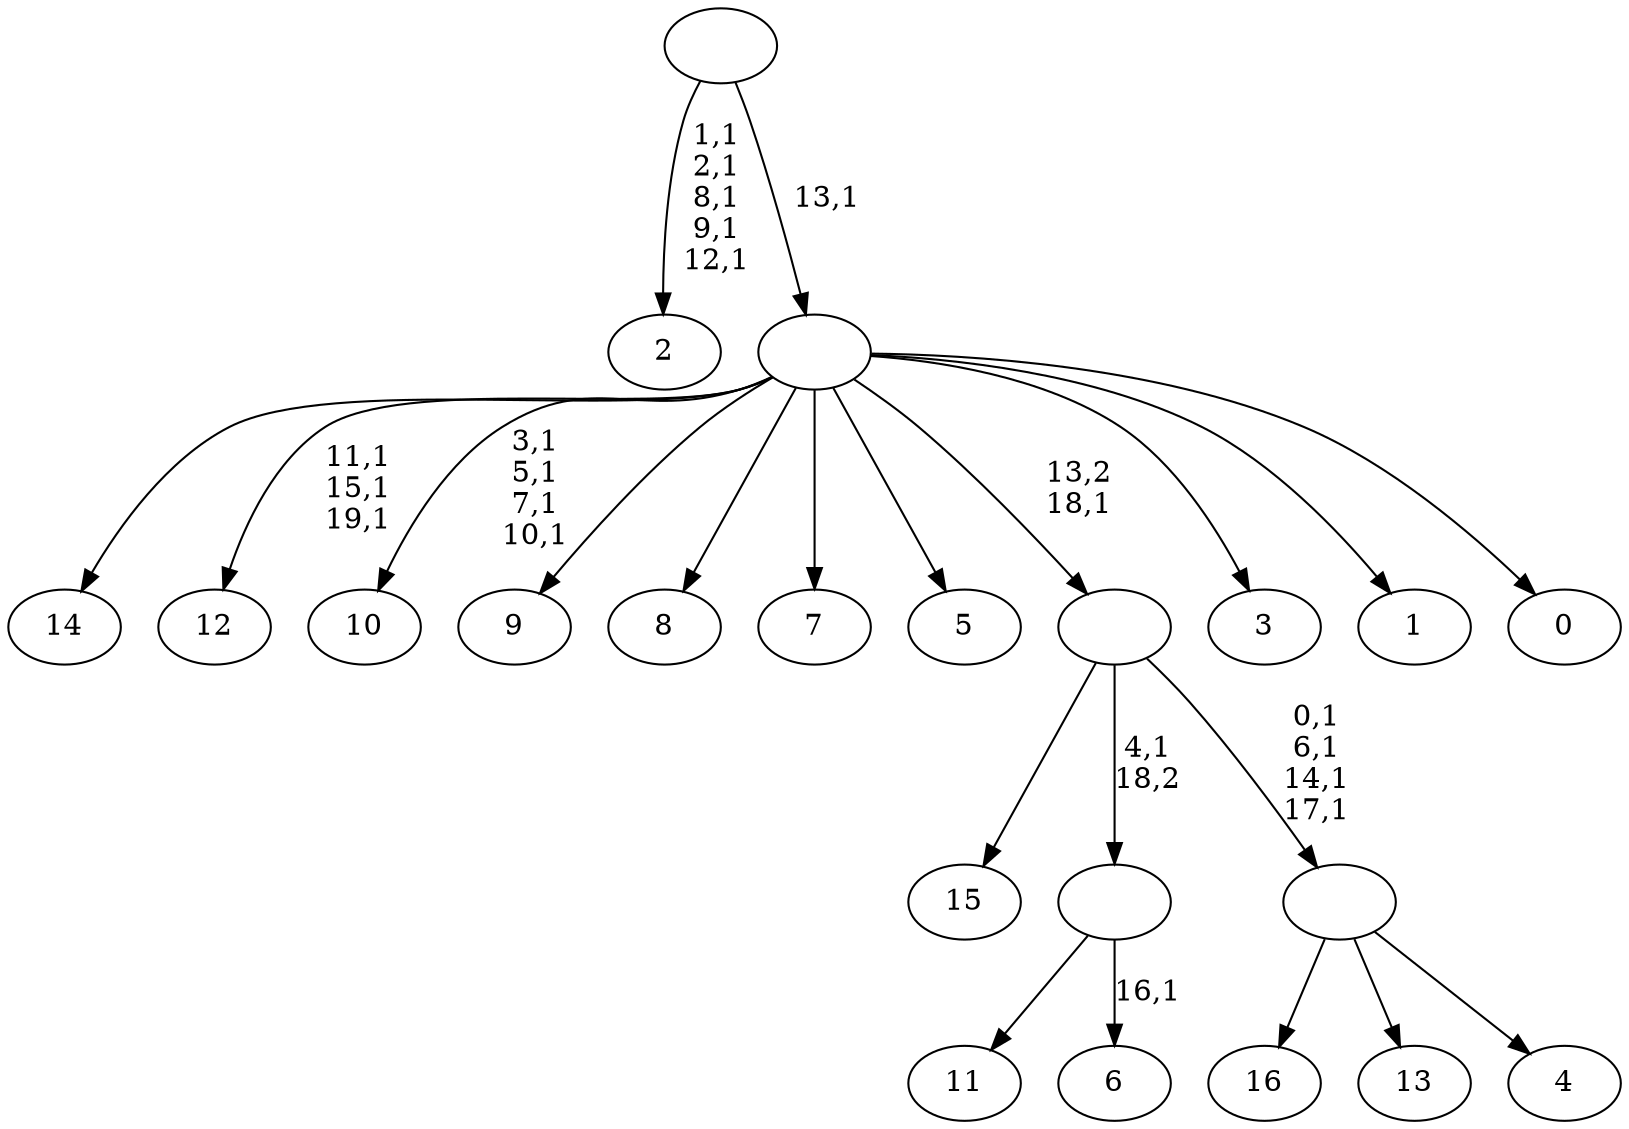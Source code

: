 digraph T {
	37 [label="16"]
	36 [label="15"]
	35 [label="14"]
	34 [label="13"]
	33 [label="12"]
	29 [label="11"]
	28 [label="10"]
	23 [label="9"]
	22 [label="8"]
	21 [label="7"]
	20 [label="6"]
	18 [label=""]
	17 [label="5"]
	16 [label="4"]
	15 [label=""]
	11 [label=""]
	10 [label="3"]
	9 [label="2"]
	3 [label="1"]
	2 [label="0"]
	1 [label=""]
	0 [label=""]
	18 -> 20 [label="16,1"]
	18 -> 29 [label=""]
	15 -> 37 [label=""]
	15 -> 34 [label=""]
	15 -> 16 [label=""]
	11 -> 15 [label="0,1\n6,1\n14,1\n17,1"]
	11 -> 36 [label=""]
	11 -> 18 [label="4,1\n18,2"]
	1 -> 28 [label="3,1\n5,1\n7,1\n10,1"]
	1 -> 33 [label="11,1\n15,1\n19,1"]
	1 -> 35 [label=""]
	1 -> 23 [label=""]
	1 -> 22 [label=""]
	1 -> 21 [label=""]
	1 -> 17 [label=""]
	1 -> 11 [label="13,2\n18,1"]
	1 -> 10 [label=""]
	1 -> 3 [label=""]
	1 -> 2 [label=""]
	0 -> 9 [label="1,1\n2,1\n8,1\n9,1\n12,1"]
	0 -> 1 [label="13,1"]
}
